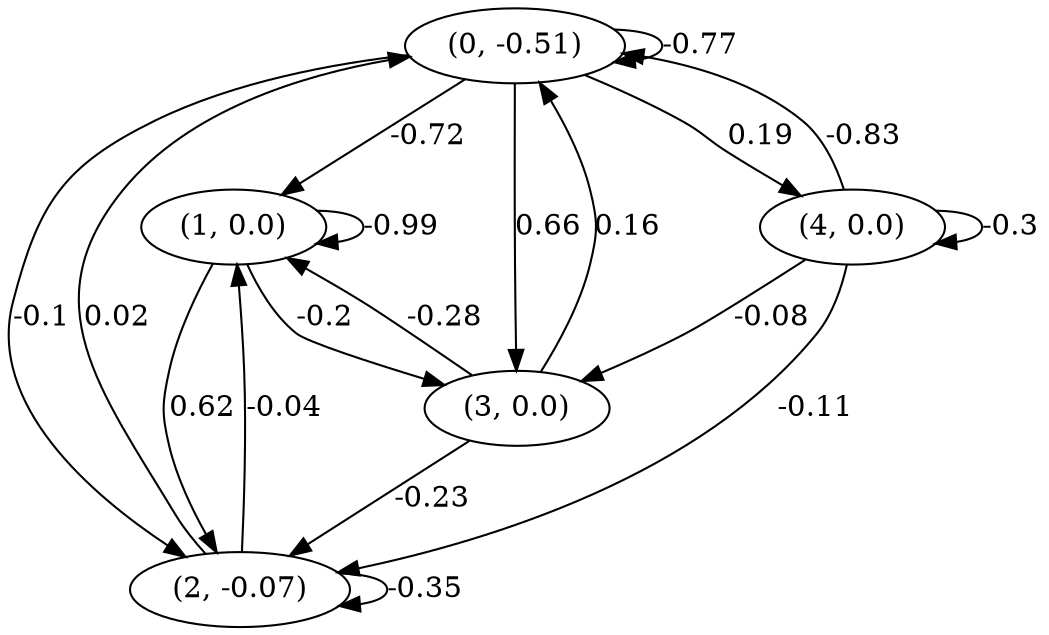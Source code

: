 digraph {
    0 [ label = "(0, -0.51)" ]
    1 [ label = "(1, 0.0)" ]
    2 [ label = "(2, -0.07)" ]
    3 [ label = "(3, 0.0)" ]
    4 [ label = "(4, 0.0)" ]
    0 -> 0 [ label = "-0.77" ]
    1 -> 1 [ label = "-0.99" ]
    2 -> 2 [ label = "-0.35" ]
    4 -> 4 [ label = "-0.3" ]
    2 -> 0 [ label = "0.02" ]
    3 -> 0 [ label = "0.16" ]
    4 -> 0 [ label = "-0.83" ]
    0 -> 1 [ label = "-0.72" ]
    2 -> 1 [ label = "-0.04" ]
    3 -> 1 [ label = "-0.28" ]
    0 -> 2 [ label = "-0.1" ]
    1 -> 2 [ label = "0.62" ]
    3 -> 2 [ label = "-0.23" ]
    4 -> 2 [ label = "-0.11" ]
    0 -> 3 [ label = "0.66" ]
    1 -> 3 [ label = "-0.2" ]
    4 -> 3 [ label = "-0.08" ]
    0 -> 4 [ label = "0.19" ]
}

